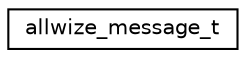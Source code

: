 digraph "Graphical Class Hierarchy"
{
 // LATEX_PDF_SIZE
  edge [fontname="Helvetica",fontsize="10",labelfontname="Helvetica",labelfontsize="10"];
  node [fontname="Helvetica",fontsize="10",shape=record];
  rankdir="LR";
  Node0 [label="allwize_message_t",height=0.2,width=0.4,color="black", fillcolor="white", style="filled",URL="$structallwize__message__t.html",tooltip=" "];
}
